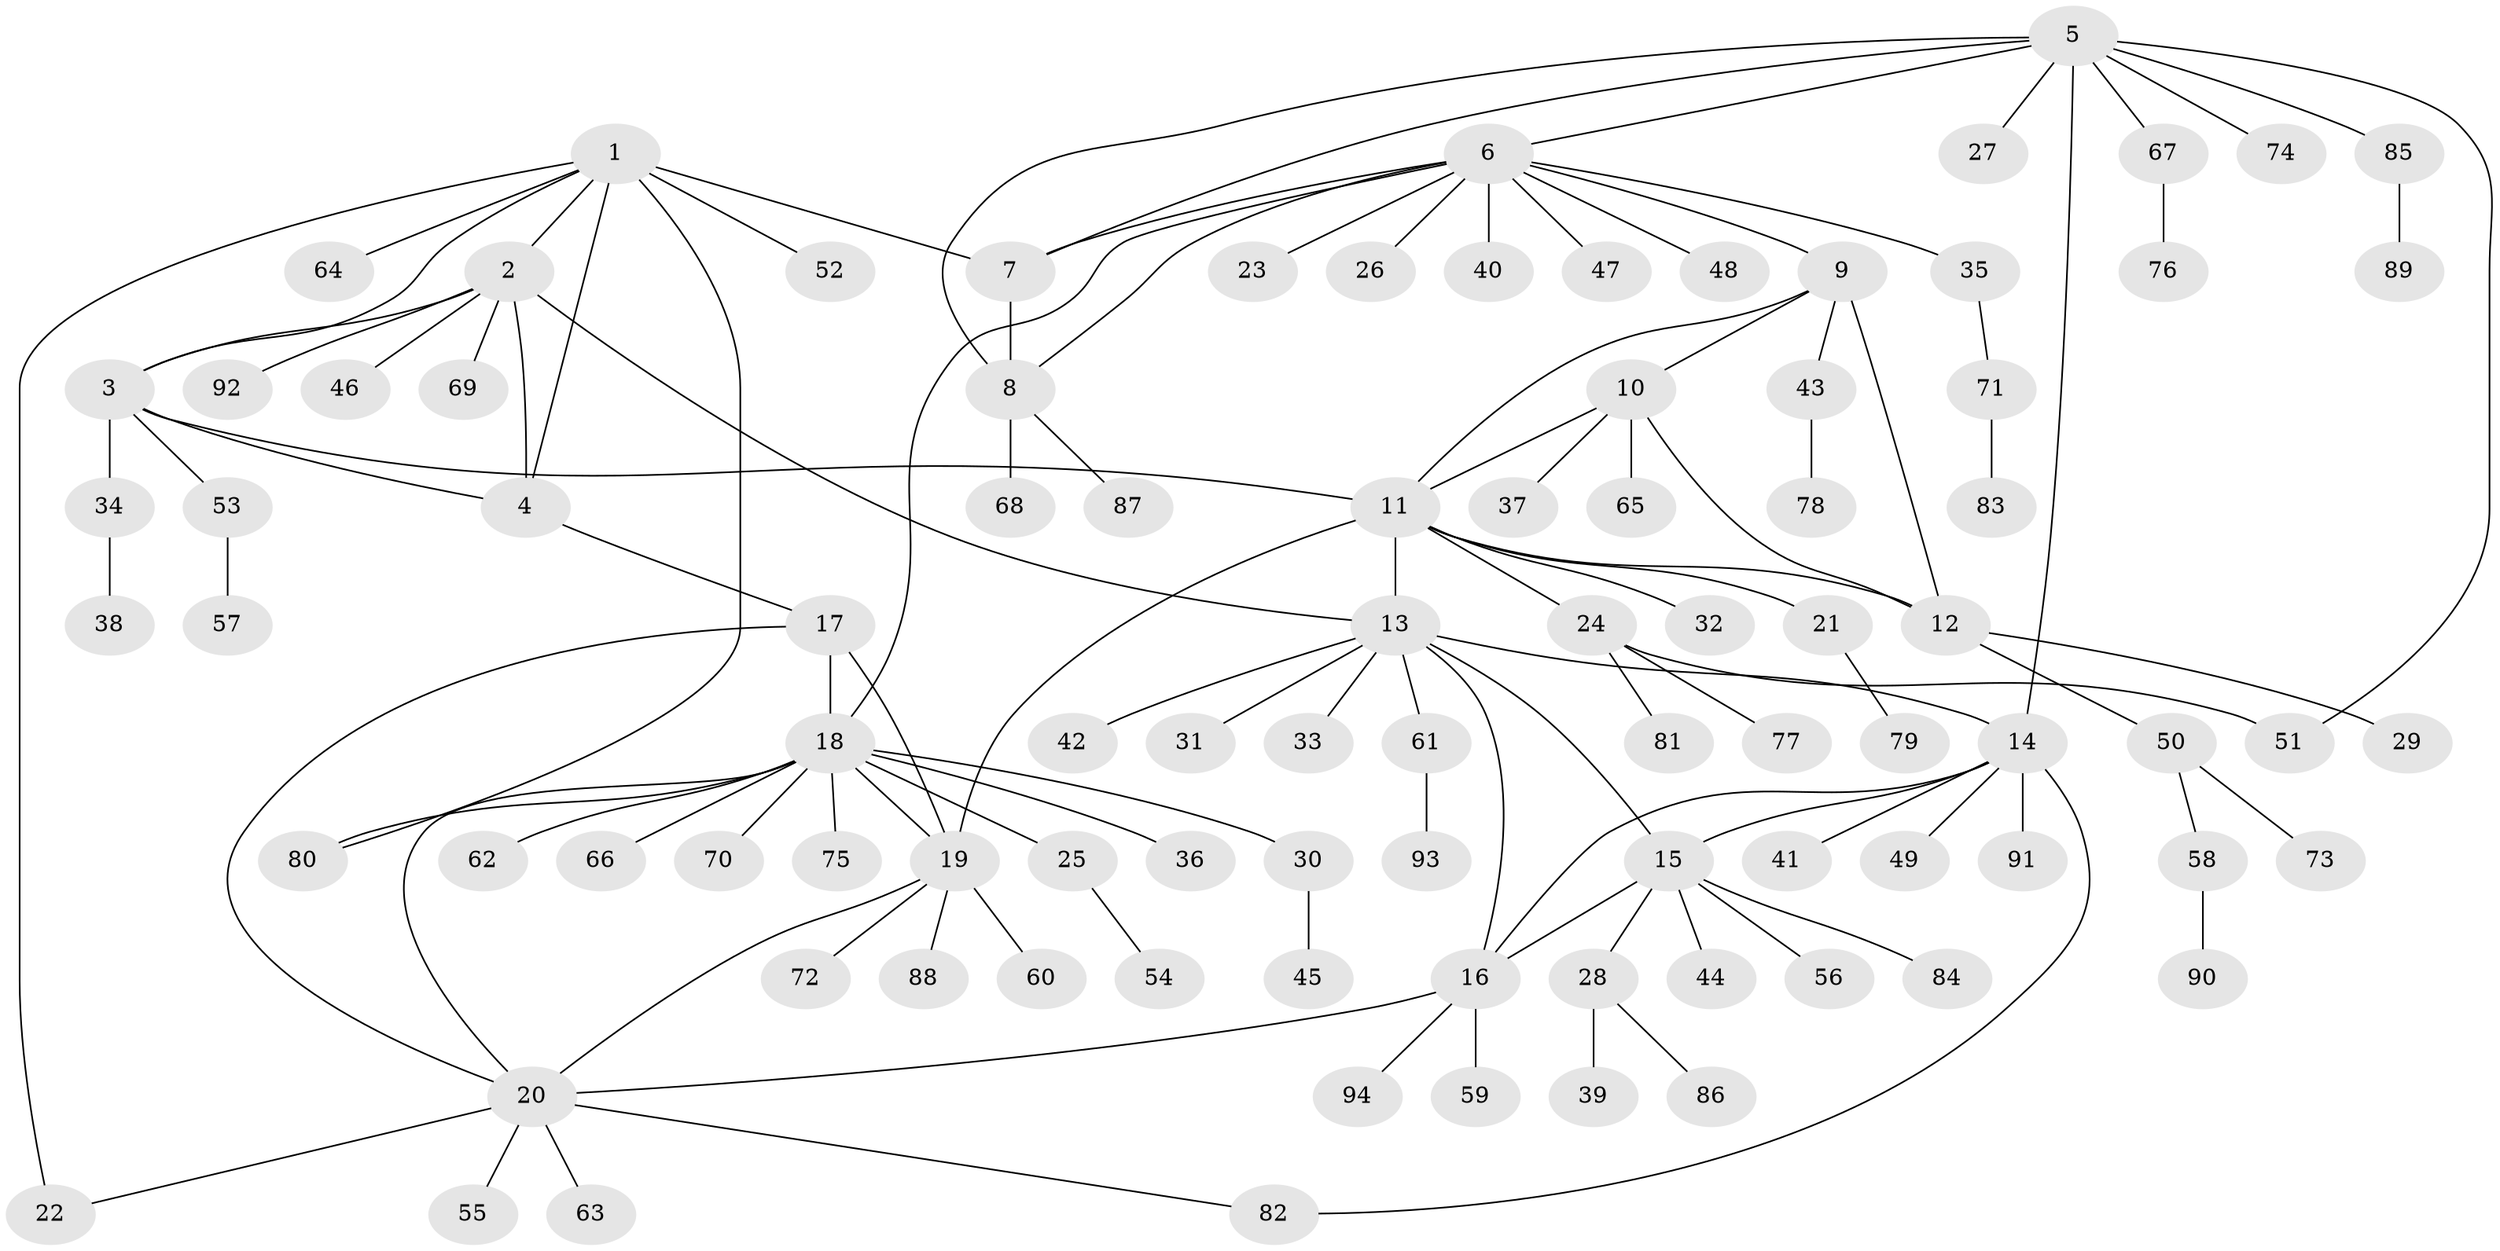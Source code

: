 // Generated by graph-tools (version 1.1) at 2025/26/03/09/25 03:26:42]
// undirected, 94 vertices, 118 edges
graph export_dot {
graph [start="1"]
  node [color=gray90,style=filled];
  1;
  2;
  3;
  4;
  5;
  6;
  7;
  8;
  9;
  10;
  11;
  12;
  13;
  14;
  15;
  16;
  17;
  18;
  19;
  20;
  21;
  22;
  23;
  24;
  25;
  26;
  27;
  28;
  29;
  30;
  31;
  32;
  33;
  34;
  35;
  36;
  37;
  38;
  39;
  40;
  41;
  42;
  43;
  44;
  45;
  46;
  47;
  48;
  49;
  50;
  51;
  52;
  53;
  54;
  55;
  56;
  57;
  58;
  59;
  60;
  61;
  62;
  63;
  64;
  65;
  66;
  67;
  68;
  69;
  70;
  71;
  72;
  73;
  74;
  75;
  76;
  77;
  78;
  79;
  80;
  81;
  82;
  83;
  84;
  85;
  86;
  87;
  88;
  89;
  90;
  91;
  92;
  93;
  94;
  1 -- 2;
  1 -- 3;
  1 -- 4;
  1 -- 7;
  1 -- 22;
  1 -- 52;
  1 -- 64;
  1 -- 80;
  2 -- 3;
  2 -- 4;
  2 -- 13;
  2 -- 46;
  2 -- 69;
  2 -- 92;
  3 -- 4;
  3 -- 11;
  3 -- 34;
  3 -- 53;
  4 -- 17;
  5 -- 6;
  5 -- 7;
  5 -- 8;
  5 -- 14;
  5 -- 27;
  5 -- 51;
  5 -- 67;
  5 -- 74;
  5 -- 85;
  6 -- 7;
  6 -- 8;
  6 -- 9;
  6 -- 18;
  6 -- 23;
  6 -- 26;
  6 -- 35;
  6 -- 40;
  6 -- 47;
  6 -- 48;
  7 -- 8;
  8 -- 68;
  8 -- 87;
  9 -- 10;
  9 -- 11;
  9 -- 12;
  9 -- 43;
  10 -- 11;
  10 -- 12;
  10 -- 37;
  10 -- 65;
  11 -- 12;
  11 -- 13;
  11 -- 19;
  11 -- 21;
  11 -- 24;
  11 -- 32;
  12 -- 29;
  12 -- 50;
  13 -- 14;
  13 -- 15;
  13 -- 16;
  13 -- 31;
  13 -- 33;
  13 -- 42;
  13 -- 61;
  14 -- 15;
  14 -- 16;
  14 -- 41;
  14 -- 49;
  14 -- 82;
  14 -- 91;
  15 -- 16;
  15 -- 28;
  15 -- 44;
  15 -- 56;
  15 -- 84;
  16 -- 20;
  16 -- 59;
  16 -- 94;
  17 -- 18;
  17 -- 19;
  17 -- 20;
  18 -- 19;
  18 -- 20;
  18 -- 25;
  18 -- 30;
  18 -- 36;
  18 -- 62;
  18 -- 66;
  18 -- 70;
  18 -- 75;
  18 -- 80;
  19 -- 20;
  19 -- 60;
  19 -- 72;
  19 -- 88;
  20 -- 22;
  20 -- 55;
  20 -- 63;
  20 -- 82;
  21 -- 79;
  24 -- 51;
  24 -- 77;
  24 -- 81;
  25 -- 54;
  28 -- 39;
  28 -- 86;
  30 -- 45;
  34 -- 38;
  35 -- 71;
  43 -- 78;
  50 -- 58;
  50 -- 73;
  53 -- 57;
  58 -- 90;
  61 -- 93;
  67 -- 76;
  71 -- 83;
  85 -- 89;
}
